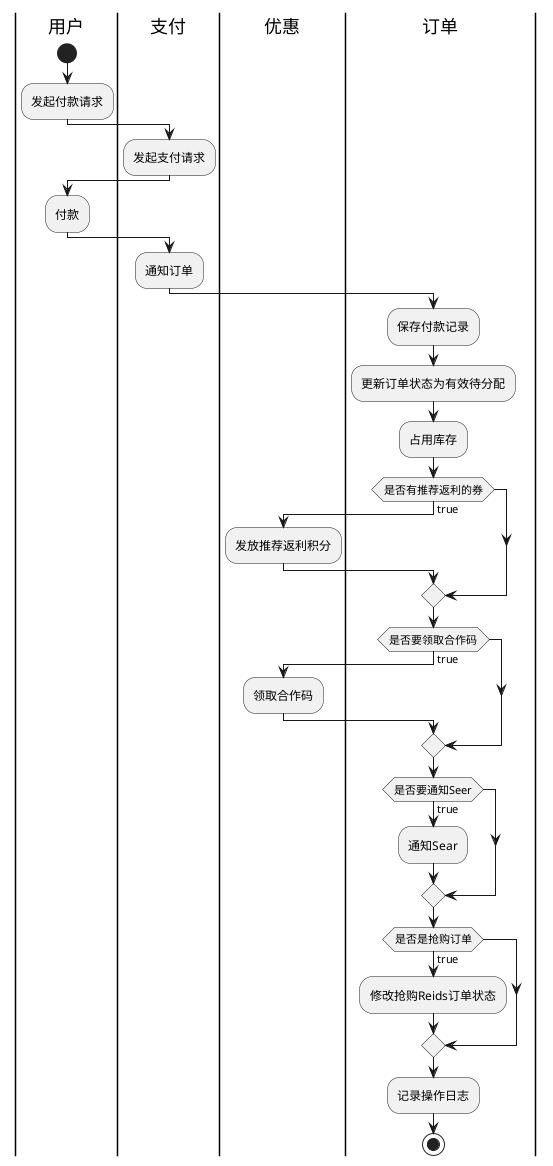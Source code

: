 @startuml



|用户|
start
:发起付款请求;

|支付|
:发起支付请求;

|优惠|
|用户|
:付款;


|支付|
:通知订单;

|订单|
:保存付款记录;
:更新订单状态为有效待分配;
:占用库存;

|订单|
if (是否有推荐返利的券) then (true)
     |优惠|
     :发放推荐返利积分;
endif

|订单|
if (是否要领取合作码) then (true)
     |优惠|
     :领取合作码;
endif

|订单|
if (是否要通知Seer) then (true)
     |订单|
     :通知Sear;
endif

|订单|
if (是否是抢购订单) then (true)
     |订单|
     :修改抢购Reids订单状态;
endif

|订单|
:记录操作日志;

stop
@enduml


